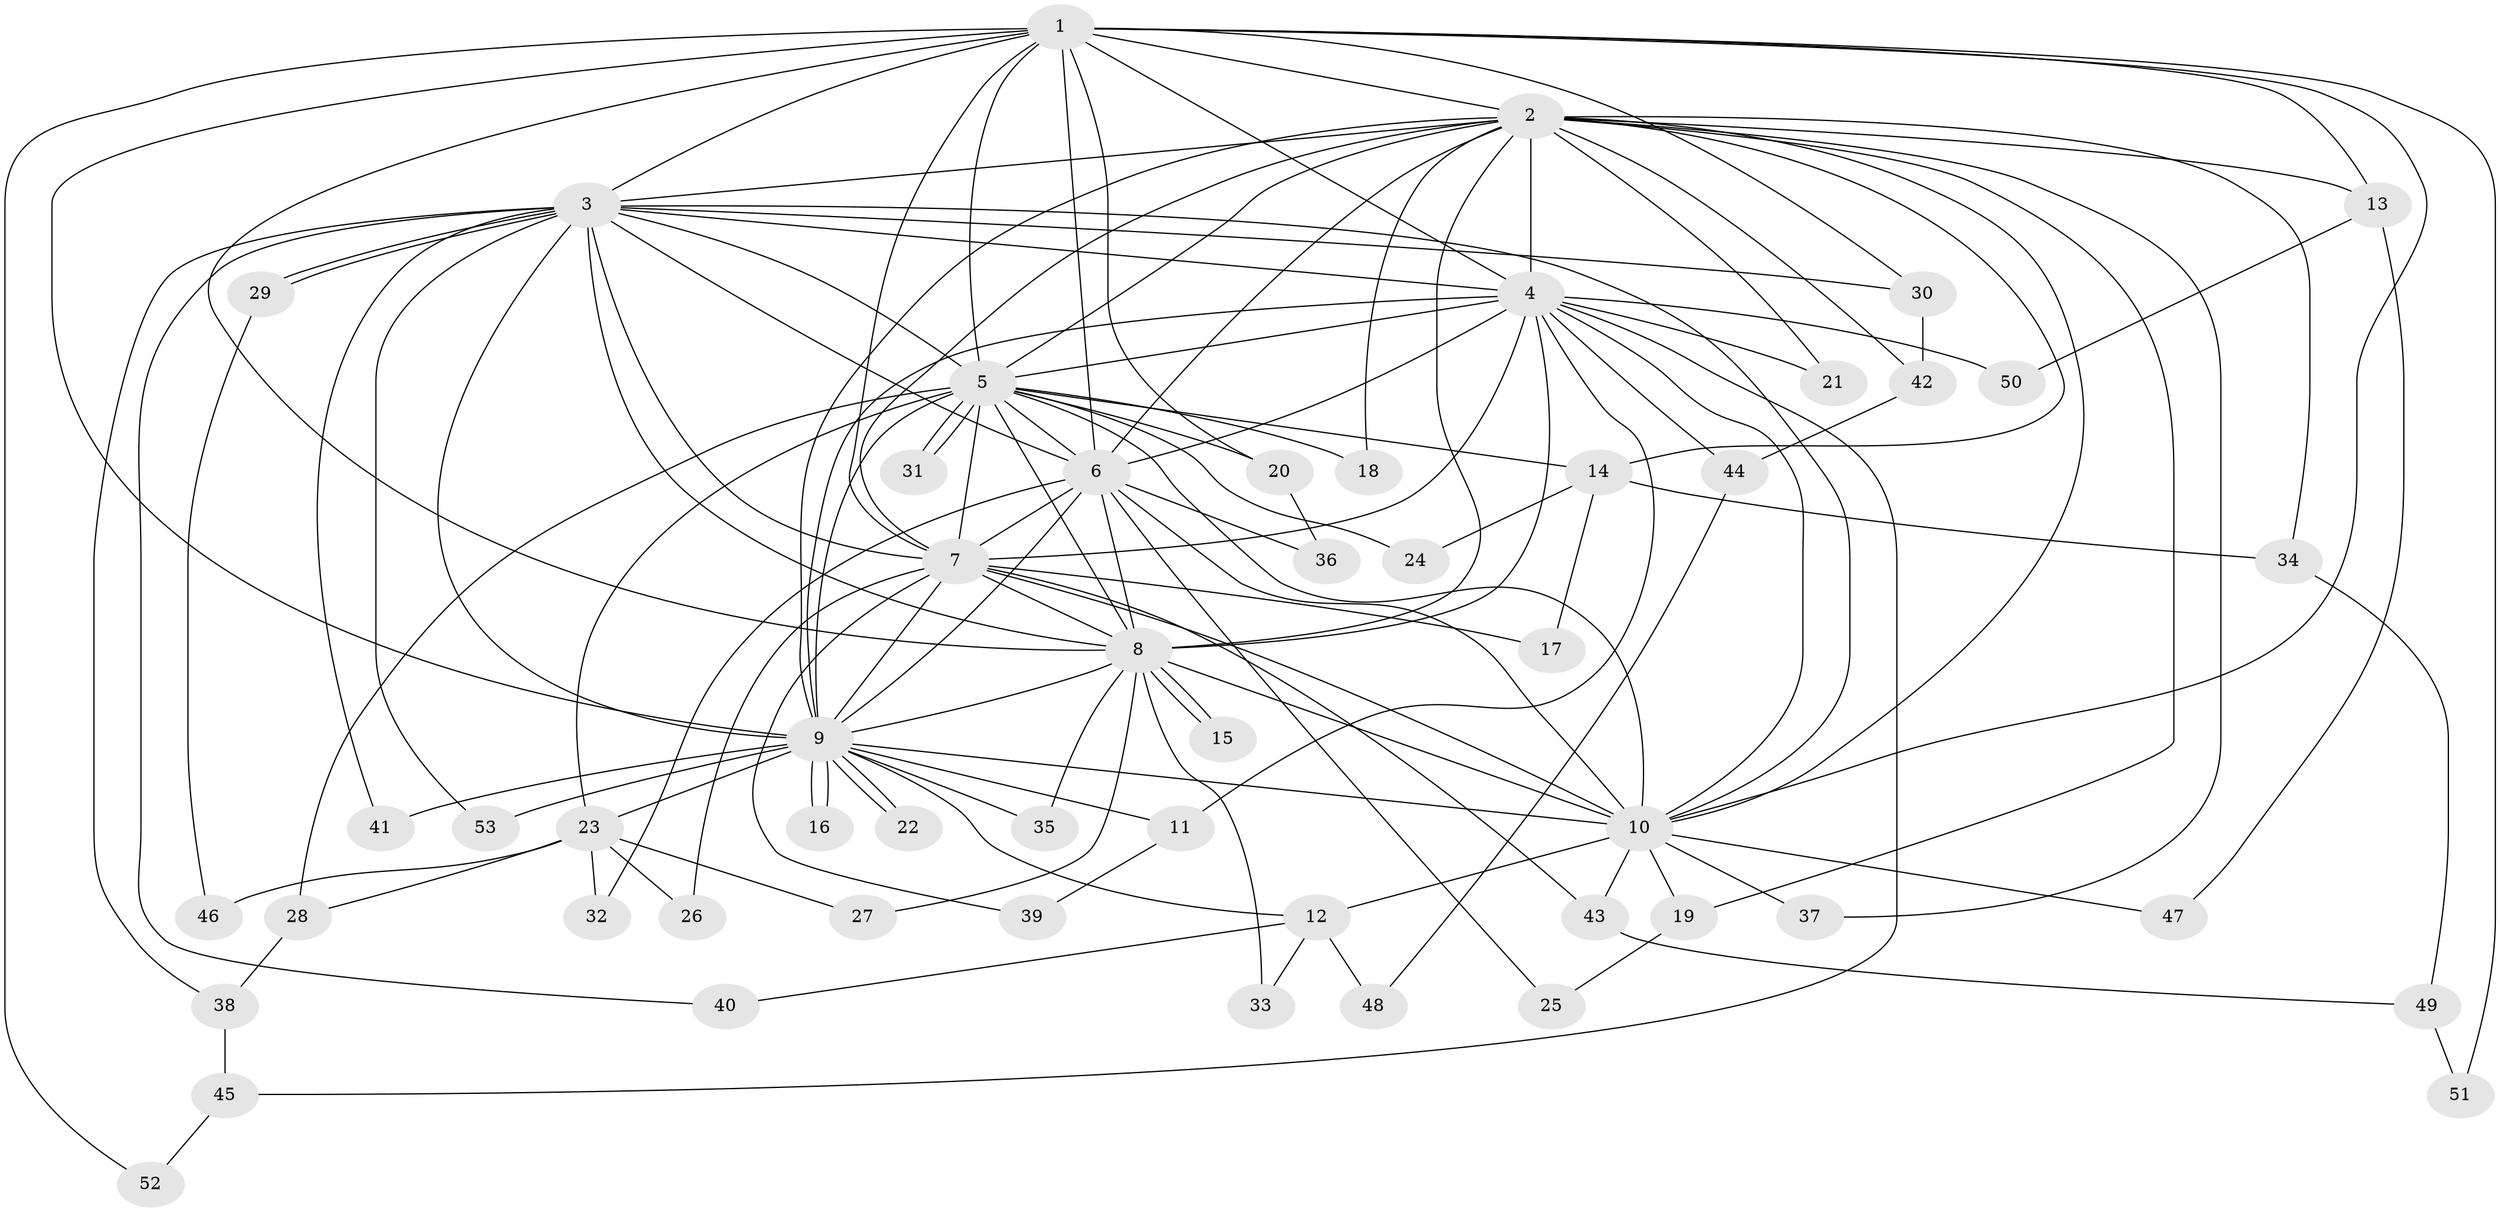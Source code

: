 // coarse degree distribution, {12: 0.02564102564102564, 13: 0.10256410256410256, 18: 0.02564102564102564, 17: 0.02564102564102564, 11: 0.02564102564102564, 3: 0.1282051282051282, 4: 0.07692307692307693, 5: 0.02564102564102564, 1: 0.07692307692307693, 2: 0.46153846153846156, 7: 0.02564102564102564}
// Generated by graph-tools (version 1.1) at 2025/41/03/06/25 10:41:39]
// undirected, 53 vertices, 131 edges
graph export_dot {
graph [start="1"]
  node [color=gray90,style=filled];
  1;
  2;
  3;
  4;
  5;
  6;
  7;
  8;
  9;
  10;
  11;
  12;
  13;
  14;
  15;
  16;
  17;
  18;
  19;
  20;
  21;
  22;
  23;
  24;
  25;
  26;
  27;
  28;
  29;
  30;
  31;
  32;
  33;
  34;
  35;
  36;
  37;
  38;
  39;
  40;
  41;
  42;
  43;
  44;
  45;
  46;
  47;
  48;
  49;
  50;
  51;
  52;
  53;
  1 -- 2;
  1 -- 3;
  1 -- 4;
  1 -- 5;
  1 -- 6;
  1 -- 7;
  1 -- 8;
  1 -- 9;
  1 -- 10;
  1 -- 13;
  1 -- 20;
  1 -- 30;
  1 -- 51;
  1 -- 52;
  2 -- 3;
  2 -- 4;
  2 -- 5;
  2 -- 6;
  2 -- 7;
  2 -- 8;
  2 -- 9;
  2 -- 10;
  2 -- 13;
  2 -- 14;
  2 -- 18;
  2 -- 19;
  2 -- 21;
  2 -- 34;
  2 -- 37;
  2 -- 42;
  3 -- 4;
  3 -- 5;
  3 -- 6;
  3 -- 7;
  3 -- 8;
  3 -- 9;
  3 -- 10;
  3 -- 29;
  3 -- 29;
  3 -- 30;
  3 -- 38;
  3 -- 40;
  3 -- 41;
  3 -- 53;
  4 -- 5;
  4 -- 6;
  4 -- 7;
  4 -- 8;
  4 -- 9;
  4 -- 10;
  4 -- 11;
  4 -- 21;
  4 -- 44;
  4 -- 45;
  4 -- 50;
  5 -- 6;
  5 -- 7;
  5 -- 8;
  5 -- 9;
  5 -- 10;
  5 -- 14;
  5 -- 18;
  5 -- 20;
  5 -- 23;
  5 -- 24;
  5 -- 28;
  5 -- 31;
  5 -- 31;
  6 -- 7;
  6 -- 8;
  6 -- 9;
  6 -- 10;
  6 -- 25;
  6 -- 32;
  6 -- 36;
  7 -- 8;
  7 -- 9;
  7 -- 10;
  7 -- 17;
  7 -- 26;
  7 -- 39;
  7 -- 43;
  8 -- 9;
  8 -- 10;
  8 -- 15;
  8 -- 15;
  8 -- 27;
  8 -- 33;
  8 -- 35;
  9 -- 10;
  9 -- 11;
  9 -- 12;
  9 -- 16;
  9 -- 16;
  9 -- 22;
  9 -- 22;
  9 -- 23;
  9 -- 35;
  9 -- 41;
  9 -- 53;
  10 -- 12;
  10 -- 19;
  10 -- 37;
  10 -- 43;
  10 -- 47;
  11 -- 39;
  12 -- 33;
  12 -- 40;
  12 -- 48;
  13 -- 47;
  13 -- 50;
  14 -- 17;
  14 -- 24;
  14 -- 34;
  19 -- 25;
  20 -- 36;
  23 -- 26;
  23 -- 27;
  23 -- 28;
  23 -- 32;
  23 -- 46;
  28 -- 38;
  29 -- 46;
  30 -- 42;
  34 -- 49;
  38 -- 45;
  42 -- 44;
  43 -- 49;
  44 -- 48;
  45 -- 52;
  49 -- 51;
}
